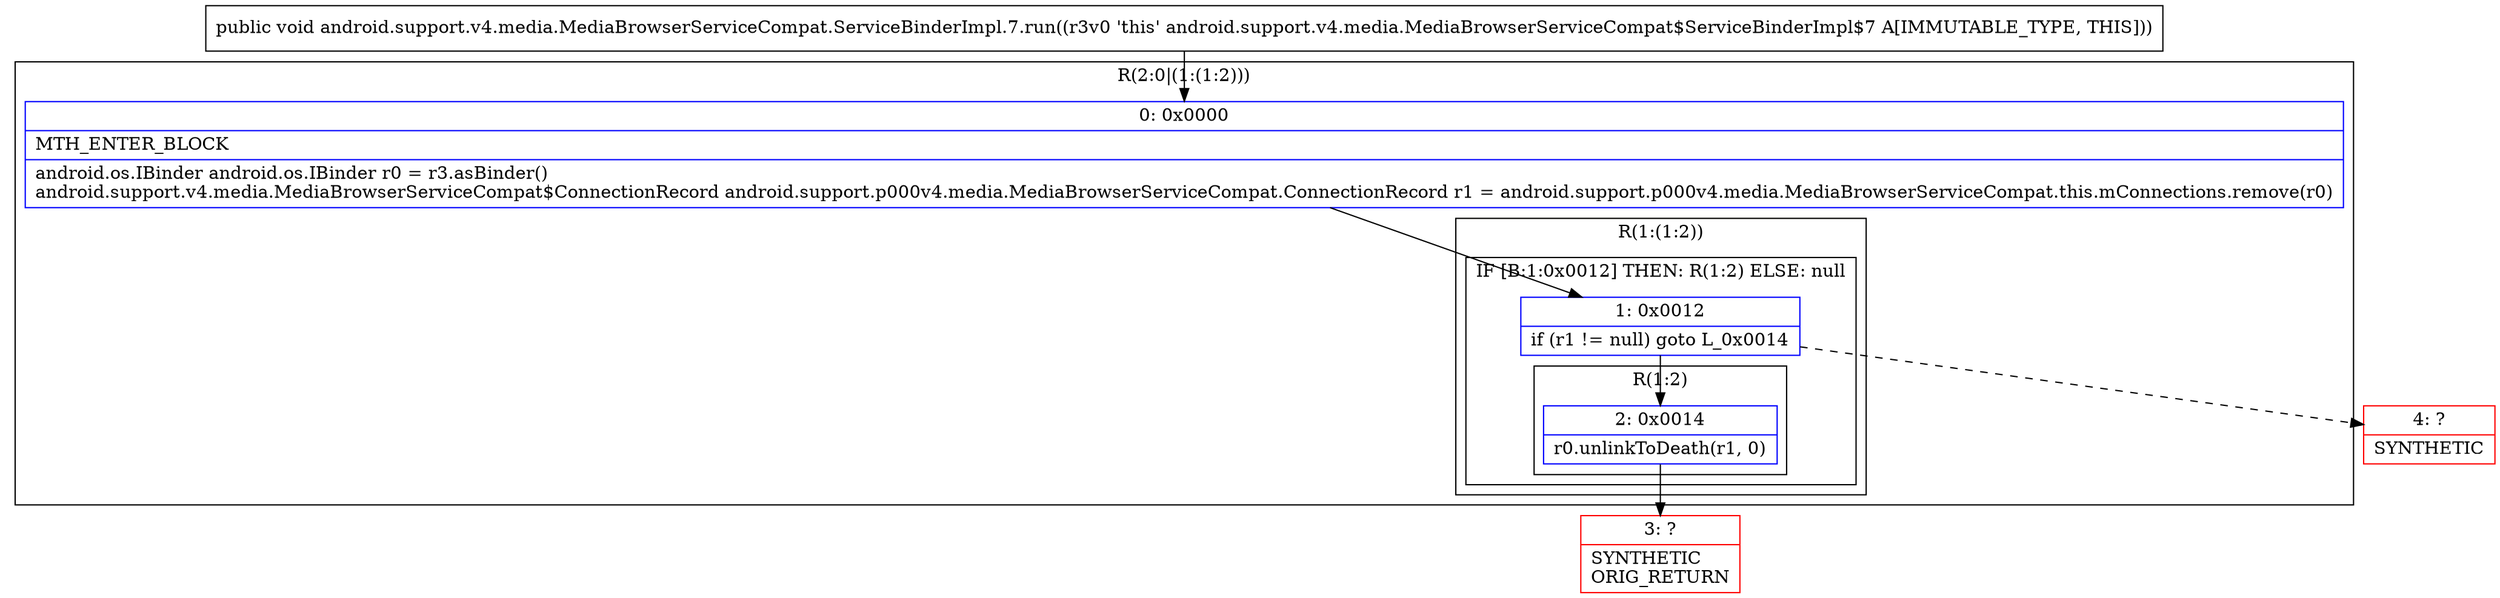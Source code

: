 digraph "CFG forandroid.support.v4.media.MediaBrowserServiceCompat.ServiceBinderImpl.7.run()V" {
subgraph cluster_Region_299477040 {
label = "R(2:0|(1:(1:2)))";
node [shape=record,color=blue];
Node_0 [shape=record,label="{0\:\ 0x0000|MTH_ENTER_BLOCK\l|android.os.IBinder android.os.IBinder r0 = r3.asBinder()\landroid.support.v4.media.MediaBrowserServiceCompat$ConnectionRecord android.support.p000v4.media.MediaBrowserServiceCompat.ConnectionRecord r1 = android.support.p000v4.media.MediaBrowserServiceCompat.this.mConnections.remove(r0)\l}"];
subgraph cluster_Region_1372046776 {
label = "R(1:(1:2))";
node [shape=record,color=blue];
subgraph cluster_IfRegion_264239997 {
label = "IF [B:1:0x0012] THEN: R(1:2) ELSE: null";
node [shape=record,color=blue];
Node_1 [shape=record,label="{1\:\ 0x0012|if (r1 != null) goto L_0x0014\l}"];
subgraph cluster_Region_525410746 {
label = "R(1:2)";
node [shape=record,color=blue];
Node_2 [shape=record,label="{2\:\ 0x0014|r0.unlinkToDeath(r1, 0)\l}"];
}
}
}
}
Node_3 [shape=record,color=red,label="{3\:\ ?|SYNTHETIC\lORIG_RETURN\l}"];
Node_4 [shape=record,color=red,label="{4\:\ ?|SYNTHETIC\l}"];
MethodNode[shape=record,label="{public void android.support.v4.media.MediaBrowserServiceCompat.ServiceBinderImpl.7.run((r3v0 'this' android.support.v4.media.MediaBrowserServiceCompat$ServiceBinderImpl$7 A[IMMUTABLE_TYPE, THIS])) }"];
MethodNode -> Node_0;
Node_0 -> Node_1;
Node_1 -> Node_2;
Node_1 -> Node_4[style=dashed];
Node_2 -> Node_3;
}

